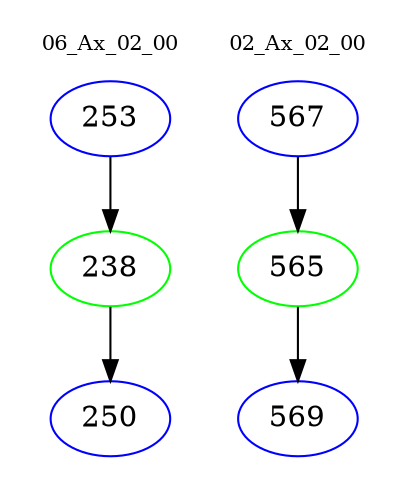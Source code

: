 digraph{
subgraph cluster_0 {
color = white
label = "06_Ax_02_00";
fontsize=10;
T0_253 [label="253", color="blue"]
T0_253 -> T0_238 [color="black"]
T0_238 [label="238", color="green"]
T0_238 -> T0_250 [color="black"]
T0_250 [label="250", color="blue"]
}
subgraph cluster_1 {
color = white
label = "02_Ax_02_00";
fontsize=10;
T1_567 [label="567", color="blue"]
T1_567 -> T1_565 [color="black"]
T1_565 [label="565", color="green"]
T1_565 -> T1_569 [color="black"]
T1_569 [label="569", color="blue"]
}
}

